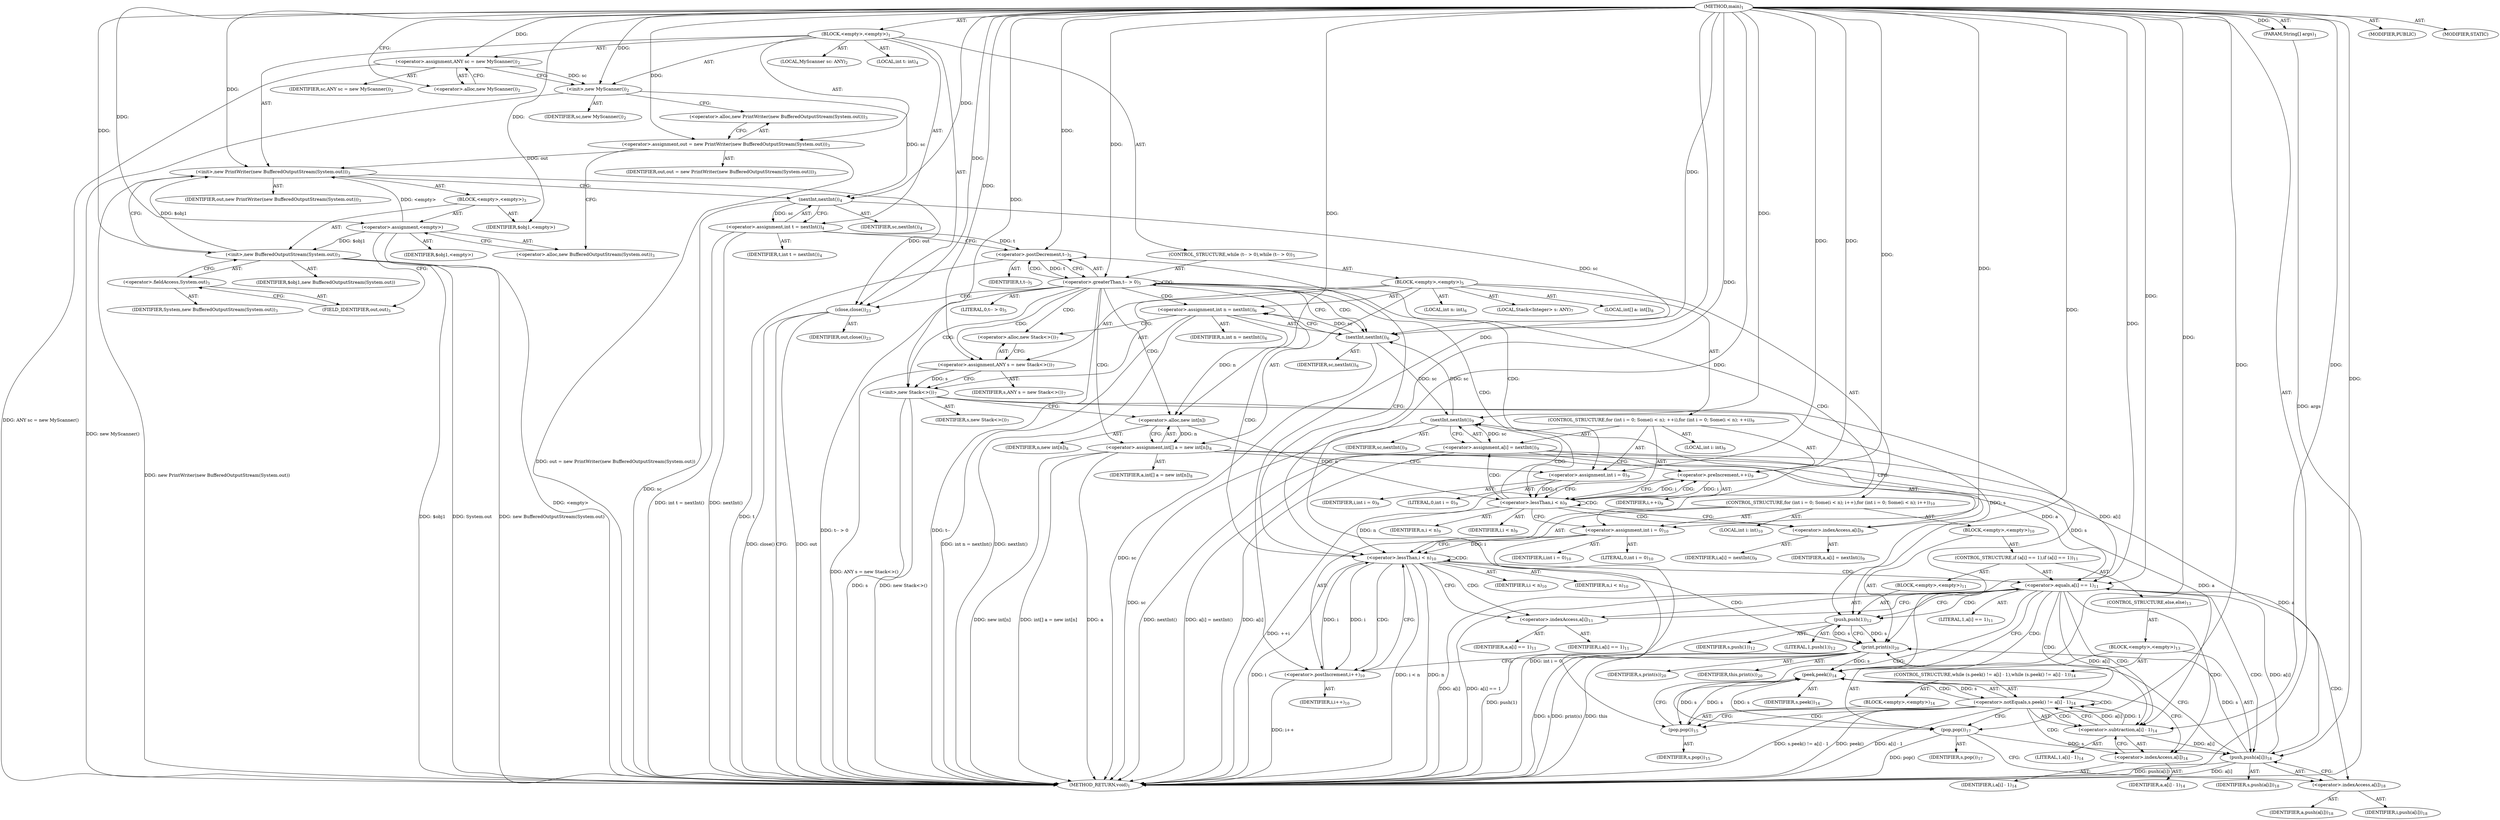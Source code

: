 digraph "main" {  
"21" [label = <(METHOD,main)<SUB>1</SUB>> ]
"22" [label = <(PARAM,String[] args)<SUB>1</SUB>> ]
"23" [label = <(BLOCK,&lt;empty&gt;,&lt;empty&gt;)<SUB>1</SUB>> ]
"4" [label = <(LOCAL,MyScanner sc: ANY)<SUB>2</SUB>> ]
"24" [label = <(&lt;operator&gt;.assignment,ANY sc = new MyScanner())<SUB>2</SUB>> ]
"25" [label = <(IDENTIFIER,sc,ANY sc = new MyScanner())<SUB>2</SUB>> ]
"26" [label = <(&lt;operator&gt;.alloc,new MyScanner())<SUB>2</SUB>> ]
"27" [label = <(&lt;init&gt;,new MyScanner())<SUB>2</SUB>> ]
"3" [label = <(IDENTIFIER,sc,new MyScanner())<SUB>2</SUB>> ]
"28" [label = <(&lt;operator&gt;.assignment,out = new PrintWriter(new BufferedOutputStream(System.out)))<SUB>3</SUB>> ]
"29" [label = <(IDENTIFIER,out,out = new PrintWriter(new BufferedOutputStream(System.out)))<SUB>3</SUB>> ]
"30" [label = <(&lt;operator&gt;.alloc,new PrintWriter(new BufferedOutputStream(System.out)))<SUB>3</SUB>> ]
"31" [label = <(&lt;init&gt;,new PrintWriter(new BufferedOutputStream(System.out)))<SUB>3</SUB>> ]
"32" [label = <(IDENTIFIER,out,new PrintWriter(new BufferedOutputStream(System.out)))<SUB>3</SUB>> ]
"33" [label = <(BLOCK,&lt;empty&gt;,&lt;empty&gt;)<SUB>3</SUB>> ]
"34" [label = <(&lt;operator&gt;.assignment,&lt;empty&gt;)> ]
"35" [label = <(IDENTIFIER,$obj1,&lt;empty&gt;)> ]
"36" [label = <(&lt;operator&gt;.alloc,new BufferedOutputStream(System.out))<SUB>3</SUB>> ]
"37" [label = <(&lt;init&gt;,new BufferedOutputStream(System.out))<SUB>3</SUB>> ]
"38" [label = <(IDENTIFIER,$obj1,new BufferedOutputStream(System.out))> ]
"39" [label = <(&lt;operator&gt;.fieldAccess,System.out)<SUB>3</SUB>> ]
"40" [label = <(IDENTIFIER,System,new BufferedOutputStream(System.out))<SUB>3</SUB>> ]
"41" [label = <(FIELD_IDENTIFIER,out,out)<SUB>3</SUB>> ]
"42" [label = <(IDENTIFIER,$obj1,&lt;empty&gt;)> ]
"43" [label = <(LOCAL,int t: int)<SUB>4</SUB>> ]
"44" [label = <(&lt;operator&gt;.assignment,int t = nextInt())<SUB>4</SUB>> ]
"45" [label = <(IDENTIFIER,t,int t = nextInt())<SUB>4</SUB>> ]
"46" [label = <(nextInt,nextInt())<SUB>4</SUB>> ]
"47" [label = <(IDENTIFIER,sc,nextInt())<SUB>4</SUB>> ]
"48" [label = <(CONTROL_STRUCTURE,while (t-- &gt; 0),while (t-- &gt; 0))<SUB>5</SUB>> ]
"49" [label = <(&lt;operator&gt;.greaterThan,t-- &gt; 0)<SUB>5</SUB>> ]
"50" [label = <(&lt;operator&gt;.postDecrement,t--)<SUB>5</SUB>> ]
"51" [label = <(IDENTIFIER,t,t--)<SUB>5</SUB>> ]
"52" [label = <(LITERAL,0,t-- &gt; 0)<SUB>5</SUB>> ]
"53" [label = <(BLOCK,&lt;empty&gt;,&lt;empty&gt;)<SUB>5</SUB>> ]
"54" [label = <(LOCAL,int n: int)<SUB>6</SUB>> ]
"55" [label = <(&lt;operator&gt;.assignment,int n = nextInt())<SUB>6</SUB>> ]
"56" [label = <(IDENTIFIER,n,int n = nextInt())<SUB>6</SUB>> ]
"57" [label = <(nextInt,nextInt())<SUB>6</SUB>> ]
"58" [label = <(IDENTIFIER,sc,nextInt())<SUB>6</SUB>> ]
"6" [label = <(LOCAL,Stack&lt;Integer&gt; s: ANY)<SUB>7</SUB>> ]
"59" [label = <(&lt;operator&gt;.assignment,ANY s = new Stack&lt;&gt;())<SUB>7</SUB>> ]
"60" [label = <(IDENTIFIER,s,ANY s = new Stack&lt;&gt;())<SUB>7</SUB>> ]
"61" [label = <(&lt;operator&gt;.alloc,new Stack&lt;&gt;())<SUB>7</SUB>> ]
"62" [label = <(&lt;init&gt;,new Stack&lt;&gt;())<SUB>7</SUB>> ]
"5" [label = <(IDENTIFIER,s,new Stack&lt;&gt;())<SUB>7</SUB>> ]
"63" [label = <(LOCAL,int[] a: int[])<SUB>8</SUB>> ]
"64" [label = <(&lt;operator&gt;.assignment,int[] a = new int[n])<SUB>8</SUB>> ]
"65" [label = <(IDENTIFIER,a,int[] a = new int[n])<SUB>8</SUB>> ]
"66" [label = <(&lt;operator&gt;.alloc,new int[n])> ]
"67" [label = <(IDENTIFIER,n,new int[n])<SUB>8</SUB>> ]
"68" [label = <(CONTROL_STRUCTURE,for (int i = 0; Some(i &lt; n); ++i),for (int i = 0; Some(i &lt; n); ++i))<SUB>9</SUB>> ]
"69" [label = <(LOCAL,int i: int)<SUB>9</SUB>> ]
"70" [label = <(&lt;operator&gt;.assignment,int i = 0)<SUB>9</SUB>> ]
"71" [label = <(IDENTIFIER,i,int i = 0)<SUB>9</SUB>> ]
"72" [label = <(LITERAL,0,int i = 0)<SUB>9</SUB>> ]
"73" [label = <(&lt;operator&gt;.lessThan,i &lt; n)<SUB>9</SUB>> ]
"74" [label = <(IDENTIFIER,i,i &lt; n)<SUB>9</SUB>> ]
"75" [label = <(IDENTIFIER,n,i &lt; n)<SUB>9</SUB>> ]
"76" [label = <(&lt;operator&gt;.preIncrement,++i)<SUB>9</SUB>> ]
"77" [label = <(IDENTIFIER,i,++i)<SUB>9</SUB>> ]
"78" [label = <(&lt;operator&gt;.assignment,a[i] = nextInt())<SUB>9</SUB>> ]
"79" [label = <(&lt;operator&gt;.indexAccess,a[i])<SUB>9</SUB>> ]
"80" [label = <(IDENTIFIER,a,a[i] = nextInt())<SUB>9</SUB>> ]
"81" [label = <(IDENTIFIER,i,a[i] = nextInt())<SUB>9</SUB>> ]
"82" [label = <(nextInt,nextInt())<SUB>9</SUB>> ]
"83" [label = <(IDENTIFIER,sc,nextInt())<SUB>9</SUB>> ]
"84" [label = <(CONTROL_STRUCTURE,for (int i = 0; Some(i &lt; n); i++),for (int i = 0; Some(i &lt; n); i++))<SUB>10</SUB>> ]
"85" [label = <(LOCAL,int i: int)<SUB>10</SUB>> ]
"86" [label = <(&lt;operator&gt;.assignment,int i = 0)<SUB>10</SUB>> ]
"87" [label = <(IDENTIFIER,i,int i = 0)<SUB>10</SUB>> ]
"88" [label = <(LITERAL,0,int i = 0)<SUB>10</SUB>> ]
"89" [label = <(&lt;operator&gt;.lessThan,i &lt; n)<SUB>10</SUB>> ]
"90" [label = <(IDENTIFIER,i,i &lt; n)<SUB>10</SUB>> ]
"91" [label = <(IDENTIFIER,n,i &lt; n)<SUB>10</SUB>> ]
"92" [label = <(&lt;operator&gt;.postIncrement,i++)<SUB>10</SUB>> ]
"93" [label = <(IDENTIFIER,i,i++)<SUB>10</SUB>> ]
"94" [label = <(BLOCK,&lt;empty&gt;,&lt;empty&gt;)<SUB>10</SUB>> ]
"95" [label = <(CONTROL_STRUCTURE,if (a[i] == 1),if (a[i] == 1))<SUB>11</SUB>> ]
"96" [label = <(&lt;operator&gt;.equals,a[i] == 1)<SUB>11</SUB>> ]
"97" [label = <(&lt;operator&gt;.indexAccess,a[i])<SUB>11</SUB>> ]
"98" [label = <(IDENTIFIER,a,a[i] == 1)<SUB>11</SUB>> ]
"99" [label = <(IDENTIFIER,i,a[i] == 1)<SUB>11</SUB>> ]
"100" [label = <(LITERAL,1,a[i] == 1)<SUB>11</SUB>> ]
"101" [label = <(BLOCK,&lt;empty&gt;,&lt;empty&gt;)<SUB>11</SUB>> ]
"102" [label = <(push,push(1))<SUB>12</SUB>> ]
"103" [label = <(IDENTIFIER,s,push(1))<SUB>12</SUB>> ]
"104" [label = <(LITERAL,1,push(1))<SUB>12</SUB>> ]
"105" [label = <(CONTROL_STRUCTURE,else,else)<SUB>13</SUB>> ]
"106" [label = <(BLOCK,&lt;empty&gt;,&lt;empty&gt;)<SUB>13</SUB>> ]
"107" [label = <(CONTROL_STRUCTURE,while (s.peek() != a[i] - 1),while (s.peek() != a[i] - 1))<SUB>14</SUB>> ]
"108" [label = <(&lt;operator&gt;.notEquals,s.peek() != a[i] - 1)<SUB>14</SUB>> ]
"109" [label = <(peek,peek())<SUB>14</SUB>> ]
"110" [label = <(IDENTIFIER,s,peek())<SUB>14</SUB>> ]
"111" [label = <(&lt;operator&gt;.subtraction,a[i] - 1)<SUB>14</SUB>> ]
"112" [label = <(&lt;operator&gt;.indexAccess,a[i])<SUB>14</SUB>> ]
"113" [label = <(IDENTIFIER,a,a[i] - 1)<SUB>14</SUB>> ]
"114" [label = <(IDENTIFIER,i,a[i] - 1)<SUB>14</SUB>> ]
"115" [label = <(LITERAL,1,a[i] - 1)<SUB>14</SUB>> ]
"116" [label = <(BLOCK,&lt;empty&gt;,&lt;empty&gt;)<SUB>14</SUB>> ]
"117" [label = <(pop,pop())<SUB>15</SUB>> ]
"118" [label = <(IDENTIFIER,s,pop())<SUB>15</SUB>> ]
"119" [label = <(pop,pop())<SUB>17</SUB>> ]
"120" [label = <(IDENTIFIER,s,pop())<SUB>17</SUB>> ]
"121" [label = <(push,push(a[i]))<SUB>18</SUB>> ]
"122" [label = <(IDENTIFIER,s,push(a[i]))<SUB>18</SUB>> ]
"123" [label = <(&lt;operator&gt;.indexAccess,a[i])<SUB>18</SUB>> ]
"124" [label = <(IDENTIFIER,a,push(a[i]))<SUB>18</SUB>> ]
"125" [label = <(IDENTIFIER,i,push(a[i]))<SUB>18</SUB>> ]
"126" [label = <(print,print(s))<SUB>20</SUB>> ]
"127" [label = <(IDENTIFIER,this,print(s))<SUB>20</SUB>> ]
"128" [label = <(IDENTIFIER,s,print(s))<SUB>20</SUB>> ]
"129" [label = <(close,close())<SUB>23</SUB>> ]
"130" [label = <(IDENTIFIER,out,close())<SUB>23</SUB>> ]
"131" [label = <(MODIFIER,PUBLIC)> ]
"132" [label = <(MODIFIER,STATIC)> ]
"133" [label = <(METHOD_RETURN,void)<SUB>1</SUB>> ]
  "21" -> "22"  [ label = "AST: "] 
  "21" -> "23"  [ label = "AST: "] 
  "21" -> "131"  [ label = "AST: "] 
  "21" -> "132"  [ label = "AST: "] 
  "21" -> "133"  [ label = "AST: "] 
  "23" -> "4"  [ label = "AST: "] 
  "23" -> "24"  [ label = "AST: "] 
  "23" -> "27"  [ label = "AST: "] 
  "23" -> "28"  [ label = "AST: "] 
  "23" -> "31"  [ label = "AST: "] 
  "23" -> "43"  [ label = "AST: "] 
  "23" -> "44"  [ label = "AST: "] 
  "23" -> "48"  [ label = "AST: "] 
  "23" -> "129"  [ label = "AST: "] 
  "24" -> "25"  [ label = "AST: "] 
  "24" -> "26"  [ label = "AST: "] 
  "27" -> "3"  [ label = "AST: "] 
  "28" -> "29"  [ label = "AST: "] 
  "28" -> "30"  [ label = "AST: "] 
  "31" -> "32"  [ label = "AST: "] 
  "31" -> "33"  [ label = "AST: "] 
  "33" -> "34"  [ label = "AST: "] 
  "33" -> "37"  [ label = "AST: "] 
  "33" -> "42"  [ label = "AST: "] 
  "34" -> "35"  [ label = "AST: "] 
  "34" -> "36"  [ label = "AST: "] 
  "37" -> "38"  [ label = "AST: "] 
  "37" -> "39"  [ label = "AST: "] 
  "39" -> "40"  [ label = "AST: "] 
  "39" -> "41"  [ label = "AST: "] 
  "44" -> "45"  [ label = "AST: "] 
  "44" -> "46"  [ label = "AST: "] 
  "46" -> "47"  [ label = "AST: "] 
  "48" -> "49"  [ label = "AST: "] 
  "48" -> "53"  [ label = "AST: "] 
  "49" -> "50"  [ label = "AST: "] 
  "49" -> "52"  [ label = "AST: "] 
  "50" -> "51"  [ label = "AST: "] 
  "53" -> "54"  [ label = "AST: "] 
  "53" -> "55"  [ label = "AST: "] 
  "53" -> "6"  [ label = "AST: "] 
  "53" -> "59"  [ label = "AST: "] 
  "53" -> "62"  [ label = "AST: "] 
  "53" -> "63"  [ label = "AST: "] 
  "53" -> "64"  [ label = "AST: "] 
  "53" -> "68"  [ label = "AST: "] 
  "53" -> "84"  [ label = "AST: "] 
  "55" -> "56"  [ label = "AST: "] 
  "55" -> "57"  [ label = "AST: "] 
  "57" -> "58"  [ label = "AST: "] 
  "59" -> "60"  [ label = "AST: "] 
  "59" -> "61"  [ label = "AST: "] 
  "62" -> "5"  [ label = "AST: "] 
  "64" -> "65"  [ label = "AST: "] 
  "64" -> "66"  [ label = "AST: "] 
  "66" -> "67"  [ label = "AST: "] 
  "68" -> "69"  [ label = "AST: "] 
  "68" -> "70"  [ label = "AST: "] 
  "68" -> "73"  [ label = "AST: "] 
  "68" -> "76"  [ label = "AST: "] 
  "68" -> "78"  [ label = "AST: "] 
  "70" -> "71"  [ label = "AST: "] 
  "70" -> "72"  [ label = "AST: "] 
  "73" -> "74"  [ label = "AST: "] 
  "73" -> "75"  [ label = "AST: "] 
  "76" -> "77"  [ label = "AST: "] 
  "78" -> "79"  [ label = "AST: "] 
  "78" -> "82"  [ label = "AST: "] 
  "79" -> "80"  [ label = "AST: "] 
  "79" -> "81"  [ label = "AST: "] 
  "82" -> "83"  [ label = "AST: "] 
  "84" -> "85"  [ label = "AST: "] 
  "84" -> "86"  [ label = "AST: "] 
  "84" -> "89"  [ label = "AST: "] 
  "84" -> "92"  [ label = "AST: "] 
  "84" -> "94"  [ label = "AST: "] 
  "86" -> "87"  [ label = "AST: "] 
  "86" -> "88"  [ label = "AST: "] 
  "89" -> "90"  [ label = "AST: "] 
  "89" -> "91"  [ label = "AST: "] 
  "92" -> "93"  [ label = "AST: "] 
  "94" -> "95"  [ label = "AST: "] 
  "94" -> "126"  [ label = "AST: "] 
  "95" -> "96"  [ label = "AST: "] 
  "95" -> "101"  [ label = "AST: "] 
  "95" -> "105"  [ label = "AST: "] 
  "96" -> "97"  [ label = "AST: "] 
  "96" -> "100"  [ label = "AST: "] 
  "97" -> "98"  [ label = "AST: "] 
  "97" -> "99"  [ label = "AST: "] 
  "101" -> "102"  [ label = "AST: "] 
  "102" -> "103"  [ label = "AST: "] 
  "102" -> "104"  [ label = "AST: "] 
  "105" -> "106"  [ label = "AST: "] 
  "106" -> "107"  [ label = "AST: "] 
  "106" -> "119"  [ label = "AST: "] 
  "106" -> "121"  [ label = "AST: "] 
  "107" -> "108"  [ label = "AST: "] 
  "107" -> "116"  [ label = "AST: "] 
  "108" -> "109"  [ label = "AST: "] 
  "108" -> "111"  [ label = "AST: "] 
  "109" -> "110"  [ label = "AST: "] 
  "111" -> "112"  [ label = "AST: "] 
  "111" -> "115"  [ label = "AST: "] 
  "112" -> "113"  [ label = "AST: "] 
  "112" -> "114"  [ label = "AST: "] 
  "116" -> "117"  [ label = "AST: "] 
  "117" -> "118"  [ label = "AST: "] 
  "119" -> "120"  [ label = "AST: "] 
  "121" -> "122"  [ label = "AST: "] 
  "121" -> "123"  [ label = "AST: "] 
  "123" -> "124"  [ label = "AST: "] 
  "123" -> "125"  [ label = "AST: "] 
  "126" -> "127"  [ label = "AST: "] 
  "126" -> "128"  [ label = "AST: "] 
  "129" -> "130"  [ label = "AST: "] 
  "24" -> "27"  [ label = "CFG: "] 
  "27" -> "30"  [ label = "CFG: "] 
  "28" -> "36"  [ label = "CFG: "] 
  "31" -> "46"  [ label = "CFG: "] 
  "44" -> "50"  [ label = "CFG: "] 
  "129" -> "133"  [ label = "CFG: "] 
  "26" -> "24"  [ label = "CFG: "] 
  "30" -> "28"  [ label = "CFG: "] 
  "46" -> "44"  [ label = "CFG: "] 
  "49" -> "57"  [ label = "CFG: "] 
  "49" -> "129"  [ label = "CFG: "] 
  "34" -> "41"  [ label = "CFG: "] 
  "37" -> "31"  [ label = "CFG: "] 
  "50" -> "49"  [ label = "CFG: "] 
  "55" -> "61"  [ label = "CFG: "] 
  "59" -> "62"  [ label = "CFG: "] 
  "62" -> "66"  [ label = "CFG: "] 
  "64" -> "70"  [ label = "CFG: "] 
  "36" -> "34"  [ label = "CFG: "] 
  "39" -> "37"  [ label = "CFG: "] 
  "57" -> "55"  [ label = "CFG: "] 
  "61" -> "59"  [ label = "CFG: "] 
  "66" -> "64"  [ label = "CFG: "] 
  "70" -> "73"  [ label = "CFG: "] 
  "73" -> "79"  [ label = "CFG: "] 
  "73" -> "86"  [ label = "CFG: "] 
  "76" -> "73"  [ label = "CFG: "] 
  "78" -> "76"  [ label = "CFG: "] 
  "86" -> "89"  [ label = "CFG: "] 
  "89" -> "50"  [ label = "CFG: "] 
  "89" -> "97"  [ label = "CFG: "] 
  "92" -> "89"  [ label = "CFG: "] 
  "41" -> "39"  [ label = "CFG: "] 
  "79" -> "82"  [ label = "CFG: "] 
  "82" -> "78"  [ label = "CFG: "] 
  "126" -> "92"  [ label = "CFG: "] 
  "96" -> "102"  [ label = "CFG: "] 
  "96" -> "109"  [ label = "CFG: "] 
  "97" -> "96"  [ label = "CFG: "] 
  "102" -> "126"  [ label = "CFG: "] 
  "119" -> "123"  [ label = "CFG: "] 
  "121" -> "126"  [ label = "CFG: "] 
  "108" -> "117"  [ label = "CFG: "] 
  "108" -> "119"  [ label = "CFG: "] 
  "123" -> "121"  [ label = "CFG: "] 
  "109" -> "112"  [ label = "CFG: "] 
  "111" -> "108"  [ label = "CFG: "] 
  "117" -> "109"  [ label = "CFG: "] 
  "112" -> "111"  [ label = "CFG: "] 
  "21" -> "26"  [ label = "CFG: "] 
  "22" -> "133"  [ label = "DDG: args"] 
  "24" -> "133"  [ label = "DDG: ANY sc = new MyScanner()"] 
  "27" -> "133"  [ label = "DDG: new MyScanner()"] 
  "28" -> "133"  [ label = "DDG: out = new PrintWriter(new BufferedOutputStream(System.out))"] 
  "34" -> "133"  [ label = "DDG: &lt;empty&gt;"] 
  "37" -> "133"  [ label = "DDG: $obj1"] 
  "37" -> "133"  [ label = "DDG: System.out"] 
  "37" -> "133"  [ label = "DDG: new BufferedOutputStream(System.out)"] 
  "31" -> "133"  [ label = "DDG: new PrintWriter(new BufferedOutputStream(System.out))"] 
  "46" -> "133"  [ label = "DDG: sc"] 
  "44" -> "133"  [ label = "DDG: nextInt()"] 
  "44" -> "133"  [ label = "DDG: int t = nextInt()"] 
  "50" -> "133"  [ label = "DDG: t"] 
  "49" -> "133"  [ label = "DDG: t--"] 
  "49" -> "133"  [ label = "DDG: t-- &gt; 0"] 
  "129" -> "133"  [ label = "DDG: out"] 
  "129" -> "133"  [ label = "DDG: close()"] 
  "57" -> "133"  [ label = "DDG: sc"] 
  "55" -> "133"  [ label = "DDG: nextInt()"] 
  "55" -> "133"  [ label = "DDG: int n = nextInt()"] 
  "59" -> "133"  [ label = "DDG: ANY s = new Stack&lt;&gt;()"] 
  "62" -> "133"  [ label = "DDG: s"] 
  "62" -> "133"  [ label = "DDG: new Stack&lt;&gt;()"] 
  "64" -> "133"  [ label = "DDG: a"] 
  "64" -> "133"  [ label = "DDG: new int[n]"] 
  "64" -> "133"  [ label = "DDG: int[] a = new int[n]"] 
  "86" -> "133"  [ label = "DDG: int i = 0"] 
  "89" -> "133"  [ label = "DDG: i"] 
  "89" -> "133"  [ label = "DDG: n"] 
  "89" -> "133"  [ label = "DDG: i &lt; n"] 
  "96" -> "133"  [ label = "DDG: a[i]"] 
  "96" -> "133"  [ label = "DDG: a[i] == 1"] 
  "108" -> "133"  [ label = "DDG: peek()"] 
  "108" -> "133"  [ label = "DDG: a[i] - 1"] 
  "108" -> "133"  [ label = "DDG: s.peek() != a[i] - 1"] 
  "119" -> "133"  [ label = "DDG: pop()"] 
  "121" -> "133"  [ label = "DDG: a[i]"] 
  "121" -> "133"  [ label = "DDG: push(a[i])"] 
  "102" -> "133"  [ label = "DDG: push(1)"] 
  "126" -> "133"  [ label = "DDG: s"] 
  "126" -> "133"  [ label = "DDG: print(s)"] 
  "92" -> "133"  [ label = "DDG: i++"] 
  "78" -> "133"  [ label = "DDG: a[i]"] 
  "82" -> "133"  [ label = "DDG: sc"] 
  "78" -> "133"  [ label = "DDG: nextInt()"] 
  "78" -> "133"  [ label = "DDG: a[i] = nextInt()"] 
  "76" -> "133"  [ label = "DDG: ++i"] 
  "126" -> "133"  [ label = "DDG: this"] 
  "21" -> "22"  [ label = "DDG: "] 
  "21" -> "24"  [ label = "DDG: "] 
  "21" -> "28"  [ label = "DDG: "] 
  "46" -> "44"  [ label = "DDG: sc"] 
  "24" -> "27"  [ label = "DDG: sc"] 
  "21" -> "27"  [ label = "DDG: "] 
  "28" -> "31"  [ label = "DDG: out"] 
  "21" -> "31"  [ label = "DDG: "] 
  "34" -> "31"  [ label = "DDG: &lt;empty&gt;"] 
  "37" -> "31"  [ label = "DDG: $obj1"] 
  "31" -> "129"  [ label = "DDG: out"] 
  "21" -> "129"  [ label = "DDG: "] 
  "21" -> "34"  [ label = "DDG: "] 
  "21" -> "42"  [ label = "DDG: "] 
  "27" -> "46"  [ label = "DDG: sc"] 
  "21" -> "46"  [ label = "DDG: "] 
  "50" -> "49"  [ label = "DDG: t"] 
  "21" -> "49"  [ label = "DDG: "] 
  "57" -> "55"  [ label = "DDG: sc"] 
  "21" -> "59"  [ label = "DDG: "] 
  "66" -> "64"  [ label = "DDG: n"] 
  "34" -> "37"  [ label = "DDG: $obj1"] 
  "21" -> "37"  [ label = "DDG: "] 
  "44" -> "50"  [ label = "DDG: t"] 
  "21" -> "50"  [ label = "DDG: "] 
  "59" -> "62"  [ label = "DDG: s"] 
  "21" -> "62"  [ label = "DDG: "] 
  "21" -> "70"  [ label = "DDG: "] 
  "82" -> "78"  [ label = "DDG: sc"] 
  "21" -> "86"  [ label = "DDG: "] 
  "46" -> "57"  [ label = "DDG: sc"] 
  "82" -> "57"  [ label = "DDG: sc"] 
  "21" -> "57"  [ label = "DDG: "] 
  "55" -> "66"  [ label = "DDG: n"] 
  "21" -> "66"  [ label = "DDG: "] 
  "70" -> "73"  [ label = "DDG: i"] 
  "76" -> "73"  [ label = "DDG: i"] 
  "21" -> "73"  [ label = "DDG: "] 
  "66" -> "73"  [ label = "DDG: n"] 
  "73" -> "76"  [ label = "DDG: i"] 
  "21" -> "76"  [ label = "DDG: "] 
  "86" -> "89"  [ label = "DDG: i"] 
  "92" -> "89"  [ label = "DDG: i"] 
  "21" -> "89"  [ label = "DDG: "] 
  "73" -> "89"  [ label = "DDG: n"] 
  "89" -> "92"  [ label = "DDG: i"] 
  "21" -> "92"  [ label = "DDG: "] 
  "57" -> "82"  [ label = "DDG: sc"] 
  "21" -> "82"  [ label = "DDG: "] 
  "21" -> "126"  [ label = "DDG: "] 
  "121" -> "126"  [ label = "DDG: s"] 
  "102" -> "126"  [ label = "DDG: s"] 
  "64" -> "96"  [ label = "DDG: a"] 
  "121" -> "96"  [ label = "DDG: a[i]"] 
  "78" -> "96"  [ label = "DDG: a[i]"] 
  "21" -> "96"  [ label = "DDG: "] 
  "62" -> "102"  [ label = "DDG: s"] 
  "126" -> "102"  [ label = "DDG: s"] 
  "21" -> "102"  [ label = "DDG: "] 
  "109" -> "119"  [ label = "DDG: s"] 
  "21" -> "119"  [ label = "DDG: "] 
  "119" -> "121"  [ label = "DDG: s"] 
  "21" -> "121"  [ label = "DDG: "] 
  "64" -> "121"  [ label = "DDG: a"] 
  "111" -> "121"  [ label = "DDG: a[i]"] 
  "109" -> "108"  [ label = "DDG: s"] 
  "111" -> "108"  [ label = "DDG: a[i]"] 
  "111" -> "108"  [ label = "DDG: 1"] 
  "62" -> "109"  [ label = "DDG: s"] 
  "117" -> "109"  [ label = "DDG: s"] 
  "126" -> "109"  [ label = "DDG: s"] 
  "21" -> "109"  [ label = "DDG: "] 
  "64" -> "111"  [ label = "DDG: a"] 
  "96" -> "111"  [ label = "DDG: a[i]"] 
  "21" -> "111"  [ label = "DDG: "] 
  "109" -> "117"  [ label = "DDG: s"] 
  "21" -> "117"  [ label = "DDG: "] 
  "49" -> "49"  [ label = "CDG: "] 
  "49" -> "73"  [ label = "CDG: "] 
  "49" -> "64"  [ label = "CDG: "] 
  "49" -> "57"  [ label = "CDG: "] 
  "49" -> "89"  [ label = "CDG: "] 
  "49" -> "66"  [ label = "CDG: "] 
  "49" -> "50"  [ label = "CDG: "] 
  "49" -> "59"  [ label = "CDG: "] 
  "49" -> "61"  [ label = "CDG: "] 
  "49" -> "70"  [ label = "CDG: "] 
  "49" -> "55"  [ label = "CDG: "] 
  "49" -> "62"  [ label = "CDG: "] 
  "49" -> "86"  [ label = "CDG: "] 
  "73" -> "73"  [ label = "CDG: "] 
  "73" -> "76"  [ label = "CDG: "] 
  "73" -> "82"  [ label = "CDG: "] 
  "73" -> "79"  [ label = "CDG: "] 
  "73" -> "78"  [ label = "CDG: "] 
  "89" -> "96"  [ label = "CDG: "] 
  "89" -> "89"  [ label = "CDG: "] 
  "89" -> "92"  [ label = "CDG: "] 
  "89" -> "97"  [ label = "CDG: "] 
  "89" -> "126"  [ label = "CDG: "] 
  "96" -> "102"  [ label = "CDG: "] 
  "96" -> "119"  [ label = "CDG: "] 
  "96" -> "121"  [ label = "CDG: "] 
  "96" -> "123"  [ label = "CDG: "] 
  "96" -> "112"  [ label = "CDG: "] 
  "96" -> "108"  [ label = "CDG: "] 
  "96" -> "111"  [ label = "CDG: "] 
  "96" -> "109"  [ label = "CDG: "] 
  "108" -> "112"  [ label = "CDG: "] 
  "108" -> "117"  [ label = "CDG: "] 
  "108" -> "108"  [ label = "CDG: "] 
  "108" -> "111"  [ label = "CDG: "] 
  "108" -> "109"  [ label = "CDG: "] 
}
